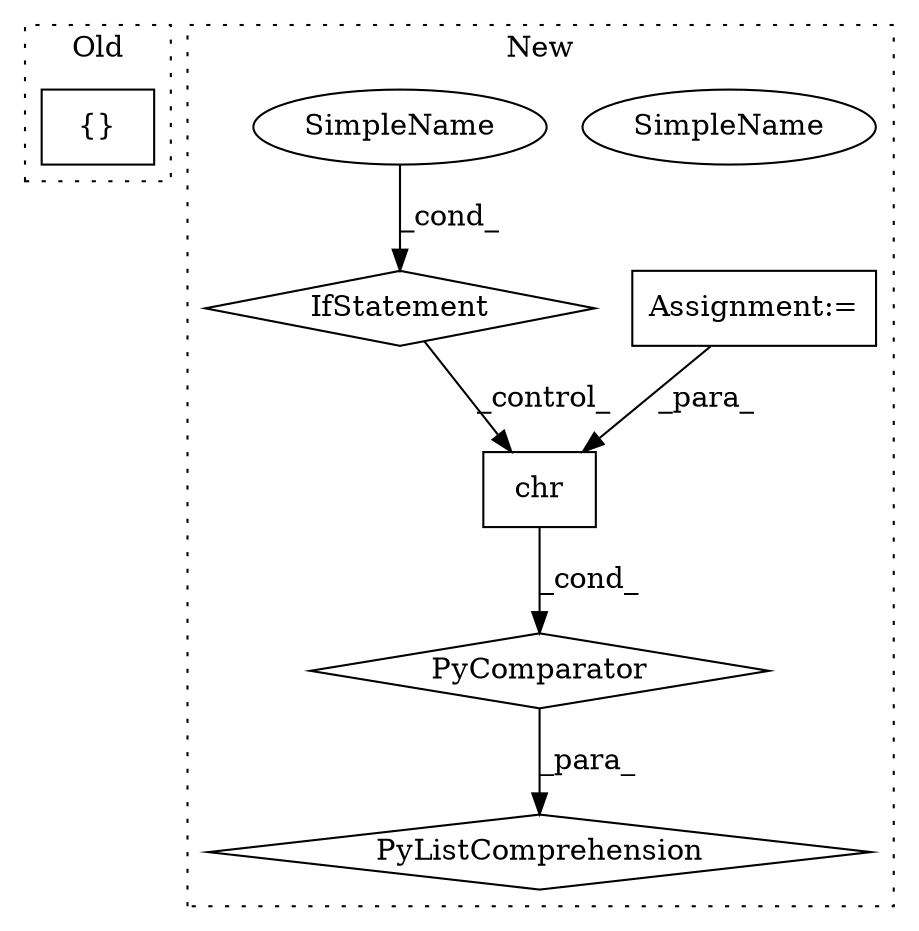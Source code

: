 digraph G {
subgraph cluster0 {
1 [label="{}" a="4" s="1010" l="2" shape="box"];
label = "Old";
style="dotted";
}
subgraph cluster1 {
2 [label="chr" a="32" s="787,803" l="4,1" shape="box"];
3 [label="IfStatement" a="25" s="868" l="27" shape="diamond"];
4 [label="SimpleName" a="42" s="890" l="5" shape="ellipse"];
5 [label="PyListComprehension" a="109" s="787" l="116" shape="diamond"];
6 [label="PyComparator" a="113" s="868" l="27" shape="diamond"];
7 [label="Assignment:=" a="7" s="868" l="27" shape="box"];
8 [label="SimpleName" a="42" s="890" l="5" shape="ellipse"];
label = "New";
style="dotted";
}
2 -> 6 [label="_cond_"];
3 -> 2 [label="_control_"];
6 -> 5 [label="_para_"];
7 -> 2 [label="_para_"];
8 -> 3 [label="_cond_"];
}